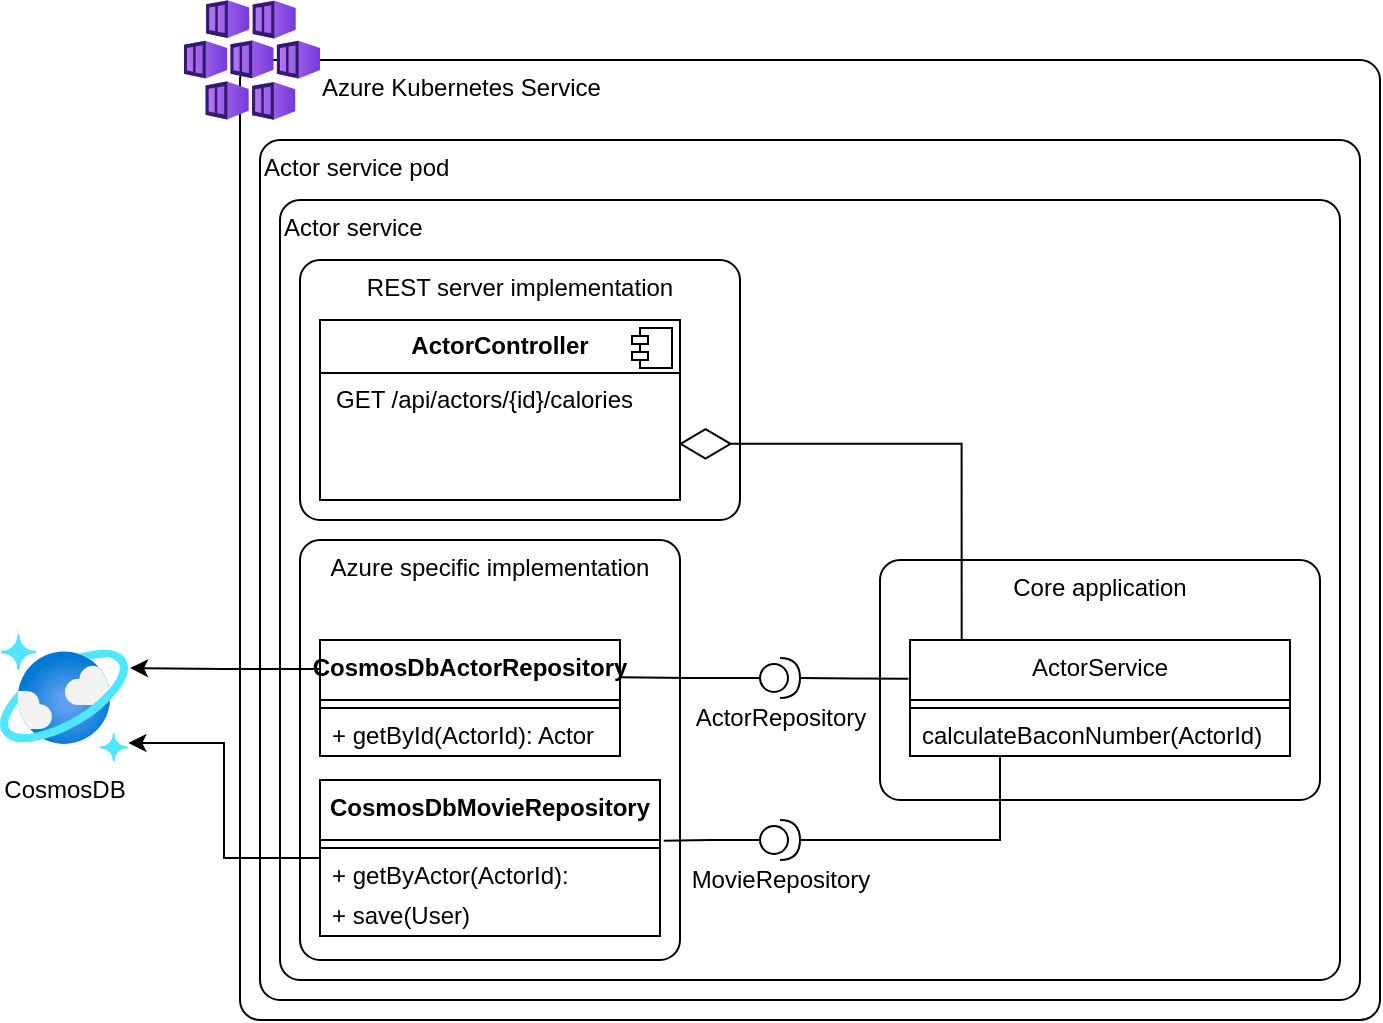 <mxfile version="24.5.4" type="device" pages="2">
  <diagram name="Azure AKS" id="co6v03HZWkPBrPWV79AA">
    <mxGraphModel dx="2152" dy="708" grid="1" gridSize="10" guides="1" tooltips="1" connect="1" arrows="1" fold="1" page="1" pageScale="1" pageWidth="1169" pageHeight="827" math="0" shadow="0">
      <root>
        <mxCell id="HhEyFnEYHEFTAz3jUqiK-0" />
        <mxCell id="HhEyFnEYHEFTAz3jUqiK-1" parent="HhEyFnEYHEFTAz3jUqiK-0" />
        <mxCell id="dAyneqLOpH0L9eFf7bT2-36" value="Azure Kubernetes Service" style="rounded=1;whiteSpace=wrap;html=1;absoluteArcSize=1;arcSize=20;verticalAlign=top;align=left;spacingLeft=39;" vertex="1" parent="HhEyFnEYHEFTAz3jUqiK-1">
          <mxGeometry x="100" y="910" width="570" height="480" as="geometry" />
        </mxCell>
        <mxCell id="dAyneqLOpH0L9eFf7bT2-32" value="Actor service pod" style="rounded=1;whiteSpace=wrap;html=1;verticalAlign=top;align=left;absoluteArcSize=1;arcSize=20;" vertex="1" parent="HhEyFnEYHEFTAz3jUqiK-1">
          <mxGeometry x="110" y="950" width="550" height="430" as="geometry" />
        </mxCell>
        <mxCell id="HhEyFnEYHEFTAz3jUqiK-2" value="Actor service" style="rounded=1;whiteSpace=wrap;html=1;arcSize=20;verticalAlign=top;align=left;spacingTop=0;spacingLeft=0;absoluteArcSize=1;" vertex="1" parent="HhEyFnEYHEFTAz3jUqiK-1">
          <mxGeometry x="120" y="980" width="530" height="390" as="geometry" />
        </mxCell>
        <mxCell id="kkG6p5Vv7rluTgTEHCD1-2" value="&lt;div&gt;REST server implementation&lt;br&gt;&lt;/div&gt;" style="rounded=1;whiteSpace=wrap;html=1;verticalAlign=top;arcSize=20;absoluteArcSize=1;" vertex="1" parent="HhEyFnEYHEFTAz3jUqiK-1">
          <mxGeometry x="130" y="1010" width="220" height="130" as="geometry" />
        </mxCell>
        <mxCell id="HhEyFnEYHEFTAz3jUqiK-3" value="&lt;div&gt;Core application&lt;/div&gt;" style="rounded=1;whiteSpace=wrap;html=1;align=center;verticalAlign=top;arcSize=20;absoluteArcSize=1;" vertex="1" parent="HhEyFnEYHEFTAz3jUqiK-1">
          <mxGeometry x="420" y="1160" width="220" height="120" as="geometry" />
        </mxCell>
        <mxCell id="HhEyFnEYHEFTAz3jUqiK-4" value="&lt;div&gt;Azure specific implementation&lt;/div&gt;" style="rounded=1;whiteSpace=wrap;html=1;verticalAlign=top;arcSize=20;glass=0;shadow=0;absoluteArcSize=1;" vertex="1" parent="HhEyFnEYHEFTAz3jUqiK-1">
          <mxGeometry x="130" y="1150" width="190" height="210" as="geometry" />
        </mxCell>
        <mxCell id="HhEyFnEYHEFTAz3jUqiK-5" value="ActorRepository" style="shape=providedRequiredInterface;html=1;verticalLabelPosition=bottom;sketch=0;flipH=0;" vertex="1" parent="HhEyFnEYHEFTAz3jUqiK-1">
          <mxGeometry x="360" y="1209" width="20" height="20" as="geometry" />
        </mxCell>
        <mxCell id="HhEyFnEYHEFTAz3jUqiK-14" style="edgeStyle=orthogonalEdgeStyle;rounded=0;orthogonalLoop=1;jettySize=auto;html=1;exitX=0.136;exitY=0.008;exitDx=0;exitDy=0;entryX=0.996;entryY=0.688;entryDx=0;entryDy=0;endArrow=diamondThin;endFill=0;endSize=24;entryPerimeter=0;exitPerimeter=0;" edge="1" parent="HhEyFnEYHEFTAz3jUqiK-1" source="dAyneqLOpH0L9eFf7bT2-10" target="4cmHb2sFktC8Co_0Q9ZH-0">
          <mxGeometry relative="1" as="geometry">
            <mxPoint x="510" y="1042.5" as="sourcePoint" />
            <mxPoint x="340" y="1012.5" as="targetPoint" />
          </mxGeometry>
        </mxCell>
        <mxCell id="kkG6p5Vv7rluTgTEHCD1-0" value="CosmosDB" style="image;aspect=fixed;html=1;points=[];align=center;fontSize=12;image=img/lib/azure2/databases/Azure_Cosmos_DB.svg;" vertex="1" parent="HhEyFnEYHEFTAz3jUqiK-1">
          <mxGeometry x="-20" y="1197" width="64" height="64" as="geometry" />
        </mxCell>
        <mxCell id="4cmHb2sFktC8Co_0Q9ZH-0" value="&lt;p style=&quot;margin:0px;margin-top:6px;text-align:center;&quot;&gt;&lt;b&gt;ActorController&lt;br&gt;&lt;/b&gt;&lt;/p&gt;&lt;hr size=&quot;1&quot; style=&quot;border-style:solid;&quot;&gt;&lt;p style=&quot;margin:0px;margin-left:8px;&quot;&gt;GET /api/actors/{id}/calories&lt;/p&gt;&lt;p style=&quot;margin:0px;margin-left:8px;&quot;&gt;&lt;br&gt;&lt;/p&gt;" style="align=left;overflow=fill;html=1;dropTarget=0;whiteSpace=wrap;" vertex="1" parent="HhEyFnEYHEFTAz3jUqiK-1">
          <mxGeometry x="140" y="1040" width="180" height="90" as="geometry" />
        </mxCell>
        <mxCell id="4cmHb2sFktC8Co_0Q9ZH-1" value="" style="shape=component;jettyWidth=8;jettyHeight=4;" vertex="1" parent="4cmHb2sFktC8Co_0Q9ZH-0">
          <mxGeometry x="1" width="20" height="20" relative="1" as="geometry">
            <mxPoint x="-24" y="4" as="offset" />
          </mxGeometry>
        </mxCell>
        <mxCell id="dAyneqLOpH0L9eFf7bT2-0" value="&lt;b&gt;CosmosDbActorRepository&lt;/b&gt;" style="swimlane;fontStyle=0;align=center;verticalAlign=top;childLayout=stackLayout;horizontal=1;startSize=30;horizontalStack=0;resizeParent=1;resizeParentMax=0;resizeLast=0;collapsible=0;marginBottom=0;html=1;whiteSpace=wrap;" vertex="1" parent="HhEyFnEYHEFTAz3jUqiK-1">
          <mxGeometry x="140" y="1200" width="150" height="58" as="geometry" />
        </mxCell>
        <mxCell id="dAyneqLOpH0L9eFf7bT2-5" value="" style="line;strokeWidth=1;fillColor=none;align=left;verticalAlign=middle;spacingTop=-1;spacingLeft=3;spacingRight=3;rotatable=0;labelPosition=right;points=[];portConstraint=eastwest;" vertex="1" parent="dAyneqLOpH0L9eFf7bT2-0">
          <mxGeometry y="30" width="150" height="8" as="geometry" />
        </mxCell>
        <mxCell id="dAyneqLOpH0L9eFf7bT2-7" value="&lt;div&gt;+ getById(ActorId): Actor&lt;br&gt;&lt;/div&gt;" style="text;html=1;strokeColor=none;fillColor=none;align=left;verticalAlign=middle;spacingLeft=4;spacingRight=4;overflow=hidden;rotatable=0;points=[[0,0.5],[1,0.5]];portConstraint=eastwest;whiteSpace=wrap;" vertex="1" parent="dAyneqLOpH0L9eFf7bT2-0">
          <mxGeometry y="38" width="150" height="20" as="geometry" />
        </mxCell>
        <mxCell id="dAyneqLOpH0L9eFf7bT2-10" value="ActorService" style="swimlane;fontStyle=0;align=center;verticalAlign=top;childLayout=stackLayout;horizontal=1;startSize=30;horizontalStack=0;resizeParent=1;resizeParentMax=0;resizeLast=0;collapsible=0;marginBottom=0;html=1;whiteSpace=wrap;" vertex="1" parent="HhEyFnEYHEFTAz3jUqiK-1">
          <mxGeometry x="435" y="1200" width="190" height="58" as="geometry" />
        </mxCell>
        <mxCell id="dAyneqLOpH0L9eFf7bT2-15" value="" style="line;strokeWidth=1;fillColor=none;align=left;verticalAlign=middle;spacingTop=-1;spacingLeft=3;spacingRight=3;rotatable=0;labelPosition=right;points=[];portConstraint=eastwest;" vertex="1" parent="dAyneqLOpH0L9eFf7bT2-10">
          <mxGeometry y="30" width="190" height="8" as="geometry" />
        </mxCell>
        <mxCell id="dAyneqLOpH0L9eFf7bT2-17" value="calculateBaconNumber(ActorId)" style="text;html=1;strokeColor=none;fillColor=none;align=left;verticalAlign=middle;spacingLeft=4;spacingRight=4;overflow=hidden;rotatable=0;points=[[0,0.5],[1,0.5]];portConstraint=eastwest;whiteSpace=wrap;" vertex="1" parent="dAyneqLOpH0L9eFf7bT2-10">
          <mxGeometry y="38" width="190" height="20" as="geometry" />
        </mxCell>
        <mxCell id="dAyneqLOpH0L9eFf7bT2-18" value="&lt;b&gt;CosmosDbMovieRepository&lt;/b&gt;" style="swimlane;fontStyle=0;align=center;verticalAlign=top;childLayout=stackLayout;horizontal=1;startSize=30;horizontalStack=0;resizeParent=1;resizeParentMax=0;resizeLast=0;collapsible=0;marginBottom=0;html=1;whiteSpace=wrap;" vertex="1" parent="HhEyFnEYHEFTAz3jUqiK-1">
          <mxGeometry x="140" y="1270" width="170" height="78" as="geometry" />
        </mxCell>
        <mxCell id="dAyneqLOpH0L9eFf7bT2-19" value="" style="line;strokeWidth=1;fillColor=none;align=left;verticalAlign=middle;spacingTop=-1;spacingLeft=3;spacingRight=3;rotatable=0;labelPosition=right;points=[];portConstraint=eastwest;" vertex="1" parent="dAyneqLOpH0L9eFf7bT2-18">
          <mxGeometry y="30" width="170" height="8" as="geometry" />
        </mxCell>
        <mxCell id="dAyneqLOpH0L9eFf7bT2-20" value="&lt;div&gt;+ getByActor(ActorId): Movie[]&lt;br&gt;&lt;/div&gt;" style="text;html=1;strokeColor=none;fillColor=none;align=left;verticalAlign=middle;spacingLeft=4;spacingRight=4;overflow=hidden;rotatable=0;points=[[0,0.5],[1,0.5]];portConstraint=eastwest;whiteSpace=wrap;" vertex="1" parent="dAyneqLOpH0L9eFf7bT2-18">
          <mxGeometry y="38" width="170" height="20" as="geometry" />
        </mxCell>
        <mxCell id="dAyneqLOpH0L9eFf7bT2-21" value="&lt;div&gt;+ save(User)&lt;br&gt;&lt;/div&gt;" style="text;html=1;strokeColor=none;fillColor=none;align=left;verticalAlign=middle;spacingLeft=4;spacingRight=4;overflow=hidden;rotatable=0;points=[[0,0.5],[1,0.5]];portConstraint=eastwest;whiteSpace=wrap;" vertex="1" parent="dAyneqLOpH0L9eFf7bT2-18">
          <mxGeometry y="58" width="170" height="20" as="geometry" />
        </mxCell>
        <mxCell id="dAyneqLOpH0L9eFf7bT2-22" style="edgeStyle=orthogonalEdgeStyle;rounded=0;orthogonalLoop=1;jettySize=auto;html=1;exitX=-0.004;exitY=0.333;exitDx=0;exitDy=0;entryX=1;entryY=0.5;entryDx=0;entryDy=0;entryPerimeter=0;endArrow=none;endFill=0;exitPerimeter=0;" edge="1" parent="HhEyFnEYHEFTAz3jUqiK-1" source="dAyneqLOpH0L9eFf7bT2-10" target="HhEyFnEYHEFTAz3jUqiK-5">
          <mxGeometry relative="1" as="geometry" />
        </mxCell>
        <mxCell id="dAyneqLOpH0L9eFf7bT2-23" value="MovieRepository" style="shape=providedRequiredInterface;html=1;verticalLabelPosition=bottom;sketch=0;flipH=0;" vertex="1" parent="HhEyFnEYHEFTAz3jUqiK-1">
          <mxGeometry x="360" y="1290" width="20" height="20" as="geometry" />
        </mxCell>
        <mxCell id="dAyneqLOpH0L9eFf7bT2-24" style="edgeStyle=orthogonalEdgeStyle;rounded=0;orthogonalLoop=1;jettySize=auto;html=1;entryX=1;entryY=0.5;entryDx=0;entryDy=0;entryPerimeter=0;endArrow=none;endFill=0;" edge="1" parent="HhEyFnEYHEFTAz3jUqiK-1" source="dAyneqLOpH0L9eFf7bT2-17" target="dAyneqLOpH0L9eFf7bT2-23">
          <mxGeometry relative="1" as="geometry">
            <Array as="points">
              <mxPoint x="480" y="1248" />
              <mxPoint x="480" y="1300" />
            </Array>
          </mxGeometry>
        </mxCell>
        <mxCell id="dAyneqLOpH0L9eFf7bT2-25" style="edgeStyle=orthogonalEdgeStyle;rounded=0;orthogonalLoop=1;jettySize=auto;html=1;exitX=0;exitY=0.5;exitDx=0;exitDy=0;exitPerimeter=0;entryX=1.011;entryY=0.39;entryDx=0;entryDy=0;entryPerimeter=0;endArrow=none;endFill=0;" edge="1" parent="HhEyFnEYHEFTAz3jUqiK-1" source="dAyneqLOpH0L9eFf7bT2-23" target="dAyneqLOpH0L9eFf7bT2-18">
          <mxGeometry relative="1" as="geometry" />
        </mxCell>
        <mxCell id="dAyneqLOpH0L9eFf7bT2-27" style="edgeStyle=orthogonalEdgeStyle;rounded=0;orthogonalLoop=1;jettySize=auto;html=1;entryX=1.003;entryY=0.851;entryDx=0;entryDy=0;entryPerimeter=0;" edge="1" parent="HhEyFnEYHEFTAz3jUqiK-1" source="dAyneqLOpH0L9eFf7bT2-18" target="kkG6p5Vv7rluTgTEHCD1-0">
          <mxGeometry relative="1" as="geometry" />
        </mxCell>
        <mxCell id="dAyneqLOpH0L9eFf7bT2-29" style="edgeStyle=orthogonalEdgeStyle;rounded=0;orthogonalLoop=1;jettySize=auto;html=1;exitX=0;exitY=0.5;exitDx=0;exitDy=0;exitPerimeter=0;entryX=1;entryY=0.322;entryDx=0;entryDy=0;entryPerimeter=0;endArrow=none;endFill=0;" edge="1" parent="HhEyFnEYHEFTAz3jUqiK-1" source="HhEyFnEYHEFTAz3jUqiK-5" target="dAyneqLOpH0L9eFf7bT2-0">
          <mxGeometry relative="1" as="geometry" />
        </mxCell>
        <mxCell id="dAyneqLOpH0L9eFf7bT2-31" style="edgeStyle=orthogonalEdgeStyle;rounded=0;orthogonalLoop=1;jettySize=auto;html=1;exitX=0;exitY=0.25;exitDx=0;exitDy=0;entryX=1.016;entryY=0.266;entryDx=0;entryDy=0;entryPerimeter=0;" edge="1" parent="HhEyFnEYHEFTAz3jUqiK-1" source="dAyneqLOpH0L9eFf7bT2-0" target="kkG6p5Vv7rluTgTEHCD1-0">
          <mxGeometry relative="1" as="geometry" />
        </mxCell>
        <mxCell id="dAyneqLOpH0L9eFf7bT2-35" value="" style="image;aspect=fixed;html=1;points=[];align=center;fontSize=12;image=img/lib/azure2/containers/Kubernetes_Services.svg;" vertex="1" parent="HhEyFnEYHEFTAz3jUqiK-1">
          <mxGeometry x="72" y="880" width="68" height="60" as="geometry" />
        </mxCell>
      </root>
    </mxGraphModel>
  </diagram>
  <diagram name="AWS Lambda" id="zf4czu86L6KEdxXnlyyQ">
    <mxGraphModel dx="1982" dy="443" grid="1" gridSize="10" guides="1" tooltips="1" connect="1" arrows="1" fold="1" page="1" pageScale="1" pageWidth="1169" pageHeight="827" math="0" shadow="0">
      <root>
        <mxCell id="sbZ4r32R00v6OobyNz5y-0" />
        <mxCell id="sbZ4r32R00v6OobyNz5y-1" parent="sbZ4r32R00v6OobyNz5y-0" />
        <mxCell id="sbZ4r32R00v6OobyNz5y-4" value="BaconNumberFunction" style="rounded=1;whiteSpace=wrap;html=1;arcSize=20;verticalAlign=top;align=left;spacingTop=0;spacingLeft=20;absoluteArcSize=1;" vertex="1" parent="sbZ4r32R00v6OobyNz5y-1">
          <mxGeometry x="120" y="1040" width="530" height="330" as="geometry" />
        </mxCell>
        <mxCell id="sbZ4r32R00v6OobyNz5y-6" value="&lt;div&gt;Core application&lt;/div&gt;" style="rounded=1;whiteSpace=wrap;html=1;align=center;verticalAlign=top;arcSize=20;absoluteArcSize=1;" vertex="1" parent="sbZ4r32R00v6OobyNz5y-1">
          <mxGeometry x="420" y="1160" width="220" height="120" as="geometry" />
        </mxCell>
        <mxCell id="sbZ4r32R00v6OobyNz5y-7" value="&lt;div&gt;AWS specific implementation&lt;/div&gt;" style="rounded=1;whiteSpace=wrap;html=1;verticalAlign=top;arcSize=20;glass=0;shadow=0;absoluteArcSize=1;" vertex="1" parent="sbZ4r32R00v6OobyNz5y-1">
          <mxGeometry x="130" y="1070" width="190" height="290" as="geometry" />
        </mxCell>
        <mxCell id="sbZ4r32R00v6OobyNz5y-8" value="ActorRepository" style="shape=providedRequiredInterface;html=1;verticalLabelPosition=bottom;sketch=0;flipH=0;" vertex="1" parent="sbZ4r32R00v6OobyNz5y-1">
          <mxGeometry x="360" y="1209" width="20" height="20" as="geometry" />
        </mxCell>
        <mxCell id="sbZ4r32R00v6OobyNz5y-9" style="edgeStyle=orthogonalEdgeStyle;rounded=0;orthogonalLoop=1;jettySize=auto;html=1;exitX=0.136;exitY=0.008;exitDx=0;exitDy=0;entryX=1.007;entryY=0.809;entryDx=0;entryDy=0;endArrow=diamondThin;endFill=0;endSize=24;entryPerimeter=0;exitPerimeter=0;" edge="1" parent="sbZ4r32R00v6OobyNz5y-1" source="sbZ4r32R00v6OobyNz5y-16" target="sbZ4r32R00v6OobyNz5y-11">
          <mxGeometry relative="1" as="geometry">
            <mxPoint x="510" y="1042.5" as="sourcePoint" />
            <mxPoint x="340" y="1012.5" as="targetPoint" />
          </mxGeometry>
        </mxCell>
        <mxCell id="sbZ4r32R00v6OobyNz5y-10" value="DynamoDB" style="aspect=fixed;html=1;align=center;fontSize=12;image=img/lib/azure2/databases/Azure_Cosmos_DB.svg;outlineConnect=0;dashed=0;verticalLabelPosition=bottom;verticalAlign=top;shape=mxgraph.aws3.dynamo_db;fillColor=#2E73B8;gradientColor=none;" vertex="1" parent="sbZ4r32R00v6OobyNz5y-1">
          <mxGeometry x="-20" y="1197" width="64" height="64" as="geometry" />
        </mxCell>
        <mxCell id="sbZ4r32R00v6OobyNz5y-11" value="&lt;p style=&quot;margin:0px;margin-top:6px;text-align:center;&quot;&gt;&lt;b&gt;LambdaApplication&lt;br&gt;&lt;/b&gt;&lt;/p&gt;&lt;hr size=&quot;1&quot; style=&quot;border-style:solid;&quot;&gt;&lt;p style=&quot;margin:0px;margin-left:8px;&quot;&gt;invoke(LambdaContext): int&lt;br&gt;&lt;/p&gt;&lt;p style=&quot;margin:0px;margin-left:8px;&quot;&gt;&lt;br&gt;&lt;/p&gt;" style="align=left;overflow=fill;html=1;dropTarget=0;whiteSpace=wrap;" vertex="1" parent="sbZ4r32R00v6OobyNz5y-1">
          <mxGeometry x="140.25" y="1100" width="155" height="90" as="geometry" />
        </mxCell>
        <mxCell id="sbZ4r32R00v6OobyNz5y-12" value="" style="shape=component;jettyWidth=8;jettyHeight=4;" vertex="1" parent="sbZ4r32R00v6OobyNz5y-11">
          <mxGeometry x="1" width="20" height="20" relative="1" as="geometry">
            <mxPoint x="-24" y="4" as="offset" />
          </mxGeometry>
        </mxCell>
        <mxCell id="sbZ4r32R00v6OobyNz5y-13" value="&lt;b&gt;DynamoDbActorRepository&lt;/b&gt;" style="swimlane;fontStyle=0;align=center;verticalAlign=top;childLayout=stackLayout;horizontal=1;startSize=30;horizontalStack=0;resizeParent=1;resizeParentMax=0;resizeLast=0;collapsible=0;marginBottom=0;html=1;whiteSpace=wrap;" vertex="1" parent="sbZ4r32R00v6OobyNz5y-1">
          <mxGeometry x="140" y="1200" width="150" height="58" as="geometry" />
        </mxCell>
        <mxCell id="sbZ4r32R00v6OobyNz5y-14" value="" style="line;strokeWidth=1;fillColor=none;align=left;verticalAlign=middle;spacingTop=-1;spacingLeft=3;spacingRight=3;rotatable=0;labelPosition=right;points=[];portConstraint=eastwest;" vertex="1" parent="sbZ4r32R00v6OobyNz5y-13">
          <mxGeometry y="30" width="150" height="8" as="geometry" />
        </mxCell>
        <mxCell id="sbZ4r32R00v6OobyNz5y-15" value="&lt;div&gt;+ getById(ActorId): Actor&lt;br&gt;&lt;/div&gt;" style="text;html=1;strokeColor=none;fillColor=none;align=left;verticalAlign=middle;spacingLeft=4;spacingRight=4;overflow=hidden;rotatable=0;points=[[0,0.5],[1,0.5]];portConstraint=eastwest;whiteSpace=wrap;" vertex="1" parent="sbZ4r32R00v6OobyNz5y-13">
          <mxGeometry y="38" width="150" height="20" as="geometry" />
        </mxCell>
        <mxCell id="sbZ4r32R00v6OobyNz5y-16" value="ActorService" style="swimlane;fontStyle=0;align=center;verticalAlign=top;childLayout=stackLayout;horizontal=1;startSize=30;horizontalStack=0;resizeParent=1;resizeParentMax=0;resizeLast=0;collapsible=0;marginBottom=0;html=1;whiteSpace=wrap;" vertex="1" parent="sbZ4r32R00v6OobyNz5y-1">
          <mxGeometry x="435" y="1200" width="190" height="58" as="geometry" />
        </mxCell>
        <mxCell id="sbZ4r32R00v6OobyNz5y-17" value="" style="line;strokeWidth=1;fillColor=none;align=left;verticalAlign=middle;spacingTop=-1;spacingLeft=3;spacingRight=3;rotatable=0;labelPosition=right;points=[];portConstraint=eastwest;" vertex="1" parent="sbZ4r32R00v6OobyNz5y-16">
          <mxGeometry y="30" width="190" height="8" as="geometry" />
        </mxCell>
        <mxCell id="sbZ4r32R00v6OobyNz5y-18" value="calculateBaconNumber(ActorId)" style="text;html=1;strokeColor=none;fillColor=none;align=left;verticalAlign=middle;spacingLeft=4;spacingRight=4;overflow=hidden;rotatable=0;points=[[0,0.5],[1,0.5]];portConstraint=eastwest;whiteSpace=wrap;" vertex="1" parent="sbZ4r32R00v6OobyNz5y-16">
          <mxGeometry y="38" width="190" height="20" as="geometry" />
        </mxCell>
        <mxCell id="sbZ4r32R00v6OobyNz5y-19" value="&lt;b&gt;DynamoDbMovieRepository&lt;/b&gt;" style="swimlane;fontStyle=0;align=center;verticalAlign=top;childLayout=stackLayout;horizontal=1;startSize=30;horizontalStack=0;resizeParent=1;resizeParentMax=0;resizeLast=0;collapsible=0;marginBottom=0;html=1;whiteSpace=wrap;" vertex="1" parent="sbZ4r32R00v6OobyNz5y-1">
          <mxGeometry x="140" y="1270" width="170" height="78" as="geometry" />
        </mxCell>
        <mxCell id="sbZ4r32R00v6OobyNz5y-20" value="" style="line;strokeWidth=1;fillColor=none;align=left;verticalAlign=middle;spacingTop=-1;spacingLeft=3;spacingRight=3;rotatable=0;labelPosition=right;points=[];portConstraint=eastwest;" vertex="1" parent="sbZ4r32R00v6OobyNz5y-19">
          <mxGeometry y="30" width="170" height="8" as="geometry" />
        </mxCell>
        <mxCell id="sbZ4r32R00v6OobyNz5y-21" value="&lt;div&gt;+ getByActor(ActorId): Movie[]&lt;br&gt;&lt;/div&gt;" style="text;html=1;strokeColor=none;fillColor=none;align=left;verticalAlign=middle;spacingLeft=4;spacingRight=4;overflow=hidden;rotatable=0;points=[[0,0.5],[1,0.5]];portConstraint=eastwest;whiteSpace=wrap;" vertex="1" parent="sbZ4r32R00v6OobyNz5y-19">
          <mxGeometry y="38" width="170" height="20" as="geometry" />
        </mxCell>
        <mxCell id="sbZ4r32R00v6OobyNz5y-22" value="&lt;div&gt;+ save(User)&lt;br&gt;&lt;/div&gt;" style="text;html=1;strokeColor=none;fillColor=none;align=left;verticalAlign=middle;spacingLeft=4;spacingRight=4;overflow=hidden;rotatable=0;points=[[0,0.5],[1,0.5]];portConstraint=eastwest;whiteSpace=wrap;" vertex="1" parent="sbZ4r32R00v6OobyNz5y-19">
          <mxGeometry y="58" width="170" height="20" as="geometry" />
        </mxCell>
        <mxCell id="sbZ4r32R00v6OobyNz5y-23" style="edgeStyle=orthogonalEdgeStyle;rounded=0;orthogonalLoop=1;jettySize=auto;html=1;exitX=-0.004;exitY=0.333;exitDx=0;exitDy=0;entryX=1;entryY=0.5;entryDx=0;entryDy=0;entryPerimeter=0;endArrow=none;endFill=0;exitPerimeter=0;" edge="1" parent="sbZ4r32R00v6OobyNz5y-1" source="sbZ4r32R00v6OobyNz5y-16" target="sbZ4r32R00v6OobyNz5y-8">
          <mxGeometry relative="1" as="geometry" />
        </mxCell>
        <mxCell id="sbZ4r32R00v6OobyNz5y-24" value="MovieRepository" style="shape=providedRequiredInterface;html=1;verticalLabelPosition=bottom;sketch=0;flipH=0;" vertex="1" parent="sbZ4r32R00v6OobyNz5y-1">
          <mxGeometry x="360" y="1290" width="20" height="20" as="geometry" />
        </mxCell>
        <mxCell id="sbZ4r32R00v6OobyNz5y-25" style="edgeStyle=orthogonalEdgeStyle;rounded=0;orthogonalLoop=1;jettySize=auto;html=1;entryX=1;entryY=0.5;entryDx=0;entryDy=0;entryPerimeter=0;endArrow=none;endFill=0;" edge="1" parent="sbZ4r32R00v6OobyNz5y-1" source="sbZ4r32R00v6OobyNz5y-18" target="sbZ4r32R00v6OobyNz5y-24">
          <mxGeometry relative="1" as="geometry">
            <Array as="points">
              <mxPoint x="480" y="1248" />
              <mxPoint x="480" y="1300" />
            </Array>
          </mxGeometry>
        </mxCell>
        <mxCell id="sbZ4r32R00v6OobyNz5y-26" style="edgeStyle=orthogonalEdgeStyle;rounded=0;orthogonalLoop=1;jettySize=auto;html=1;exitX=0;exitY=0.5;exitDx=0;exitDy=0;exitPerimeter=0;entryX=1.011;entryY=0.39;entryDx=0;entryDy=0;entryPerimeter=0;endArrow=none;endFill=0;" edge="1" parent="sbZ4r32R00v6OobyNz5y-1" source="sbZ4r32R00v6OobyNz5y-24" target="sbZ4r32R00v6OobyNz5y-19">
          <mxGeometry relative="1" as="geometry" />
        </mxCell>
        <mxCell id="sbZ4r32R00v6OobyNz5y-27" style="edgeStyle=orthogonalEdgeStyle;rounded=0;orthogonalLoop=1;jettySize=auto;html=1;entryX=1.003;entryY=0.851;entryDx=0;entryDy=0;entryPerimeter=0;" edge="1" parent="sbZ4r32R00v6OobyNz5y-1" source="sbZ4r32R00v6OobyNz5y-19" target="sbZ4r32R00v6OobyNz5y-10">
          <mxGeometry relative="1" as="geometry" />
        </mxCell>
        <mxCell id="sbZ4r32R00v6OobyNz5y-28" style="edgeStyle=orthogonalEdgeStyle;rounded=0;orthogonalLoop=1;jettySize=auto;html=1;exitX=0;exitY=0.5;exitDx=0;exitDy=0;exitPerimeter=0;entryX=1;entryY=0.322;entryDx=0;entryDy=0;entryPerimeter=0;endArrow=none;endFill=0;" edge="1" parent="sbZ4r32R00v6OobyNz5y-1" source="sbZ4r32R00v6OobyNz5y-8" target="sbZ4r32R00v6OobyNz5y-13">
          <mxGeometry relative="1" as="geometry" />
        </mxCell>
        <mxCell id="sbZ4r32R00v6OobyNz5y-29" style="edgeStyle=orthogonalEdgeStyle;rounded=0;orthogonalLoop=1;jettySize=auto;html=1;exitX=0;exitY=0.25;exitDx=0;exitDy=0;entryX=1.016;entryY=0.266;entryDx=0;entryDy=0;entryPerimeter=0;" edge="1" parent="sbZ4r32R00v6OobyNz5y-1" source="sbZ4r32R00v6OobyNz5y-13" target="sbZ4r32R00v6OobyNz5y-10">
          <mxGeometry relative="1" as="geometry" />
        </mxCell>
        <mxCell id="OlWn_FhEUqmZMGqIutOZ-0" value="" style="outlineConnect=0;dashed=0;verticalLabelPosition=bottom;verticalAlign=top;align=center;html=1;shape=mxgraph.aws3.lambda_function;fillColor=#F58534;gradientColor=none;" vertex="1" parent="sbZ4r32R00v6OobyNz5y-1">
          <mxGeometry x="100" y="1020" width="40.25" height="42" as="geometry" />
        </mxCell>
      </root>
    </mxGraphModel>
  </diagram>
</mxfile>
